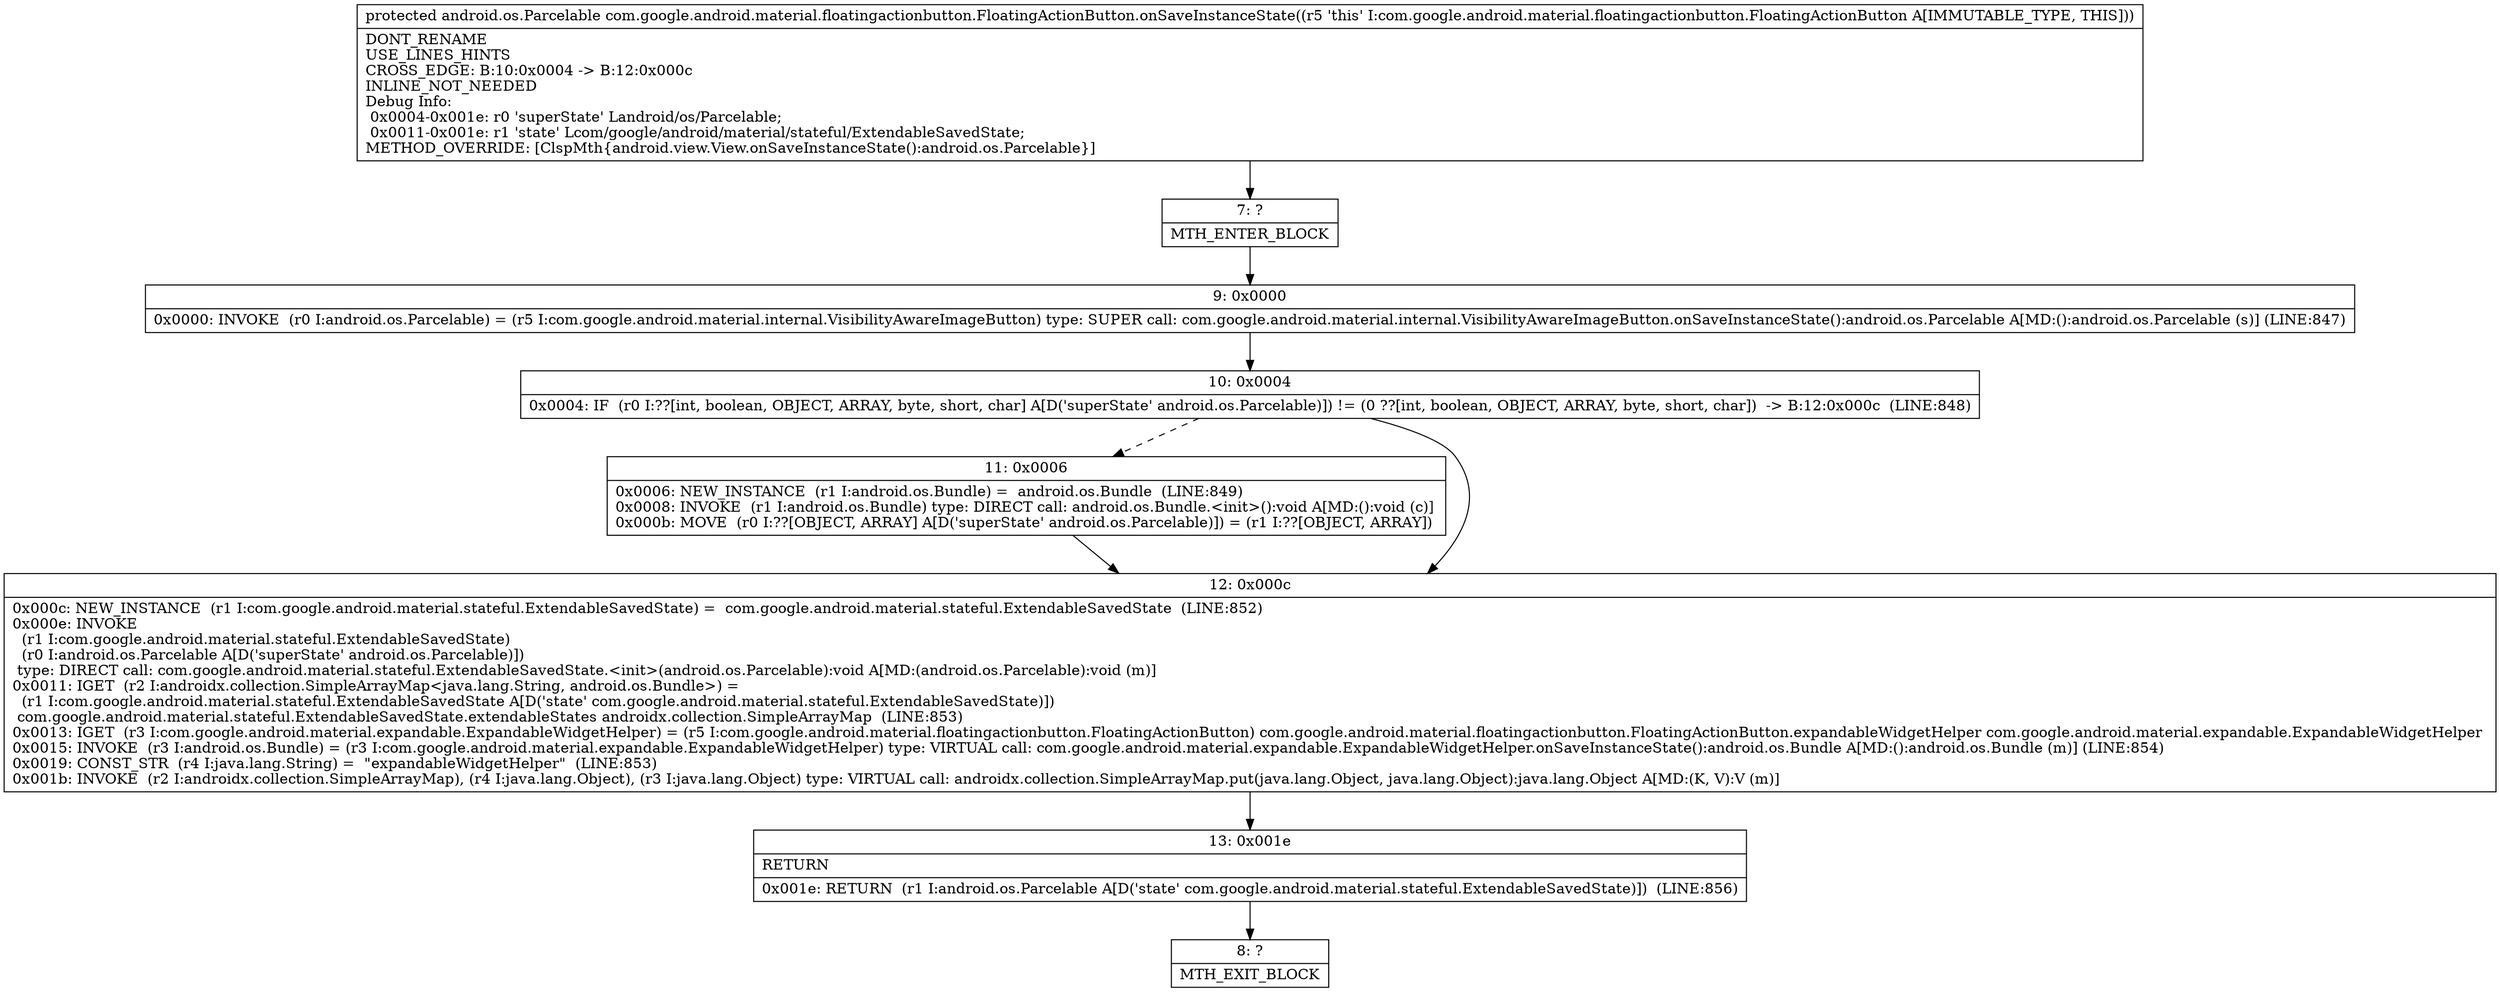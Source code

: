 digraph "CFG forcom.google.android.material.floatingactionbutton.FloatingActionButton.onSaveInstanceState()Landroid\/os\/Parcelable;" {
Node_7 [shape=record,label="{7\:\ ?|MTH_ENTER_BLOCK\l}"];
Node_9 [shape=record,label="{9\:\ 0x0000|0x0000: INVOKE  (r0 I:android.os.Parcelable) = (r5 I:com.google.android.material.internal.VisibilityAwareImageButton) type: SUPER call: com.google.android.material.internal.VisibilityAwareImageButton.onSaveInstanceState():android.os.Parcelable A[MD:():android.os.Parcelable (s)] (LINE:847)\l}"];
Node_10 [shape=record,label="{10\:\ 0x0004|0x0004: IF  (r0 I:??[int, boolean, OBJECT, ARRAY, byte, short, char] A[D('superState' android.os.Parcelable)]) != (0 ??[int, boolean, OBJECT, ARRAY, byte, short, char])  \-\> B:12:0x000c  (LINE:848)\l}"];
Node_11 [shape=record,label="{11\:\ 0x0006|0x0006: NEW_INSTANCE  (r1 I:android.os.Bundle) =  android.os.Bundle  (LINE:849)\l0x0008: INVOKE  (r1 I:android.os.Bundle) type: DIRECT call: android.os.Bundle.\<init\>():void A[MD:():void (c)]\l0x000b: MOVE  (r0 I:??[OBJECT, ARRAY] A[D('superState' android.os.Parcelable)]) = (r1 I:??[OBJECT, ARRAY]) \l}"];
Node_12 [shape=record,label="{12\:\ 0x000c|0x000c: NEW_INSTANCE  (r1 I:com.google.android.material.stateful.ExtendableSavedState) =  com.google.android.material.stateful.ExtendableSavedState  (LINE:852)\l0x000e: INVOKE  \l  (r1 I:com.google.android.material.stateful.ExtendableSavedState)\l  (r0 I:android.os.Parcelable A[D('superState' android.os.Parcelable)])\l type: DIRECT call: com.google.android.material.stateful.ExtendableSavedState.\<init\>(android.os.Parcelable):void A[MD:(android.os.Parcelable):void (m)]\l0x0011: IGET  (r2 I:androidx.collection.SimpleArrayMap\<java.lang.String, android.os.Bundle\>) = \l  (r1 I:com.google.android.material.stateful.ExtendableSavedState A[D('state' com.google.android.material.stateful.ExtendableSavedState)])\l com.google.android.material.stateful.ExtendableSavedState.extendableStates androidx.collection.SimpleArrayMap  (LINE:853)\l0x0013: IGET  (r3 I:com.google.android.material.expandable.ExpandableWidgetHelper) = (r5 I:com.google.android.material.floatingactionbutton.FloatingActionButton) com.google.android.material.floatingactionbutton.FloatingActionButton.expandableWidgetHelper com.google.android.material.expandable.ExpandableWidgetHelper \l0x0015: INVOKE  (r3 I:android.os.Bundle) = (r3 I:com.google.android.material.expandable.ExpandableWidgetHelper) type: VIRTUAL call: com.google.android.material.expandable.ExpandableWidgetHelper.onSaveInstanceState():android.os.Bundle A[MD:():android.os.Bundle (m)] (LINE:854)\l0x0019: CONST_STR  (r4 I:java.lang.String) =  \"expandableWidgetHelper\"  (LINE:853)\l0x001b: INVOKE  (r2 I:androidx.collection.SimpleArrayMap), (r4 I:java.lang.Object), (r3 I:java.lang.Object) type: VIRTUAL call: androidx.collection.SimpleArrayMap.put(java.lang.Object, java.lang.Object):java.lang.Object A[MD:(K, V):V (m)]\l}"];
Node_13 [shape=record,label="{13\:\ 0x001e|RETURN\l|0x001e: RETURN  (r1 I:android.os.Parcelable A[D('state' com.google.android.material.stateful.ExtendableSavedState)])  (LINE:856)\l}"];
Node_8 [shape=record,label="{8\:\ ?|MTH_EXIT_BLOCK\l}"];
MethodNode[shape=record,label="{protected android.os.Parcelable com.google.android.material.floatingactionbutton.FloatingActionButton.onSaveInstanceState((r5 'this' I:com.google.android.material.floatingactionbutton.FloatingActionButton A[IMMUTABLE_TYPE, THIS]))  | DONT_RENAME\lUSE_LINES_HINTS\lCROSS_EDGE: B:10:0x0004 \-\> B:12:0x000c\lINLINE_NOT_NEEDED\lDebug Info:\l  0x0004\-0x001e: r0 'superState' Landroid\/os\/Parcelable;\l  0x0011\-0x001e: r1 'state' Lcom\/google\/android\/material\/stateful\/ExtendableSavedState;\lMETHOD_OVERRIDE: [ClspMth\{android.view.View.onSaveInstanceState():android.os.Parcelable\}]\l}"];
MethodNode -> Node_7;Node_7 -> Node_9;
Node_9 -> Node_10;
Node_10 -> Node_11[style=dashed];
Node_10 -> Node_12;
Node_11 -> Node_12;
Node_12 -> Node_13;
Node_13 -> Node_8;
}

